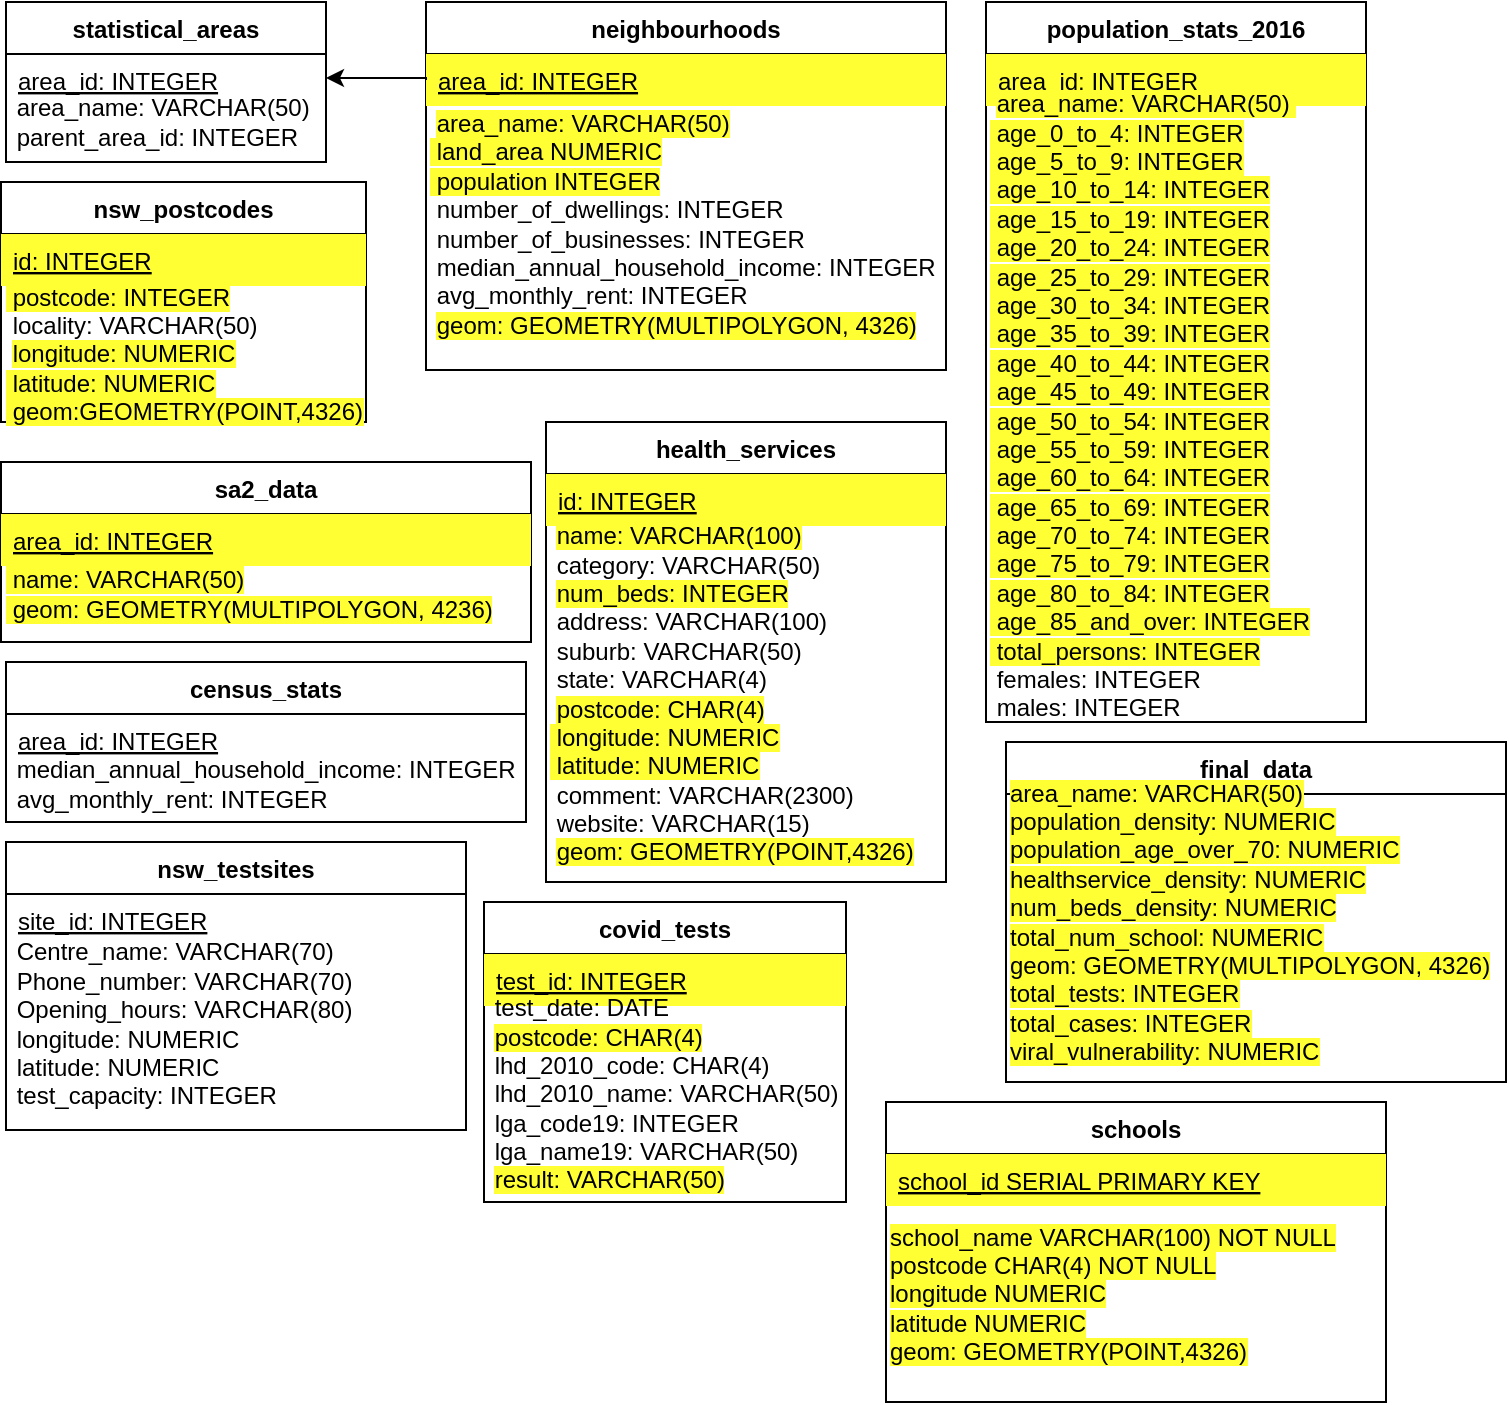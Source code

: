 <mxfile version="13.1.3" type="device"><diagram id="C5RBs43oDa-KdzZeNtuy" name="Page-1"><mxGraphModel dx="1422" dy="772" grid="1" gridSize="10" guides="1" tooltips="1" connect="1" arrows="1" fold="1" page="1" pageScale="1" pageWidth="827" pageHeight="1169" math="0" shadow="0"><root><mxCell id="WIyWlLk6GJQsqaUBKTNV-0"/><mxCell id="WIyWlLk6GJQsqaUBKTNV-1" parent="WIyWlLk6GJQsqaUBKTNV-0"/><mxCell id="zkfFHV4jXpPFQw0GAbJ--0" value="statistical_areas" style="swimlane;fontStyle=1;align=center;verticalAlign=top;childLayout=stackLayout;horizontal=1;startSize=26;horizontalStack=0;resizeParent=1;resizeLast=0;collapsible=1;marginBottom=0;rounded=0;shadow=0;strokeWidth=1;fillColor=none;" parent="WIyWlLk6GJQsqaUBKTNV-1" vertex="1"><mxGeometry x="50" y="80" width="160" height="80" as="geometry"><mxRectangle x="230" y="140" width="160" height="26" as="alternateBounds"/></mxGeometry></mxCell><mxCell id="419kHTvfalLjj1XUldMX-10" value="area_id: INTEGER" style="text;align=left;verticalAlign=top;spacingLeft=4;spacingRight=4;overflow=hidden;rotatable=0;points=[[0,0.5],[1,0.5]];portConstraint=eastwest;fillColor=none;fontStyle=4;" parent="zkfFHV4jXpPFQw0GAbJ--0" vertex="1"><mxGeometry y="26" width="160" height="24" as="geometry"/></mxCell><mxCell id="419kHTvfalLjj1XUldMX-17" value="&amp;nbsp;area_name: VARCHAR(50)&lt;br&gt;&amp;nbsp;parent_area_id: INTEGER" style="text;html=1;strokeColor=none;fillColor=none;align=left;verticalAlign=middle;whiteSpace=wrap;rounded=0;fontColor=#000000;" parent="WIyWlLk6GJQsqaUBKTNV-1" vertex="1"><mxGeometry x="50" y="131" width="160" height="18" as="geometry"/></mxCell><mxCell id="zkfFHV4jXpPFQw0GAbJ--6" value="neighbourhoods" style="swimlane;fontStyle=1;align=center;verticalAlign=top;childLayout=stackLayout;horizontal=1;startSize=26;horizontalStack=0;resizeParent=1;resizeLast=0;collapsible=1;marginBottom=0;rounded=0;shadow=0;strokeWidth=1;fillColor=none;" parent="WIyWlLk6GJQsqaUBKTNV-1" vertex="1"><mxGeometry x="260" y="80" width="260" height="184" as="geometry"><mxRectangle x="130" y="380" width="160" height="26" as="alternateBounds"/></mxGeometry></mxCell><mxCell id="zkfFHV4jXpPFQw0GAbJ--7" value="area_id: INTEGER" style="text;align=left;verticalAlign=top;spacingLeft=4;spacingRight=4;overflow=hidden;rotatable=0;points=[[0,0.5],[1,0.5]];portConstraint=eastwest;fillColor=#FFFF33;fontStyle=4" parent="zkfFHV4jXpPFQw0GAbJ--6" vertex="1"><mxGeometry y="26" width="260" height="26" as="geometry"/></mxCell><mxCell id="419kHTvfalLjj1XUldMX-19" value="&amp;nbsp;&lt;span style=&quot;background-color: rgb(255 , 255 , 51)&quot;&gt;area_name: VARCHAR(50)&lt;br&gt;&amp;nbsp;land_area NUMERIC&lt;br&gt;&amp;nbsp;population INTEGER&lt;/span&gt;&lt;br&gt;&amp;nbsp;number_of_dwellings: INTEGER&lt;br&gt;&amp;nbsp;number_of_businesses: INTEGER&lt;br&gt;&amp;nbsp;median_annual_household_income: INTEGER&lt;br&gt;&amp;nbsp;avg_monthly_rent: INTEGER&lt;br&gt;&amp;nbsp;&lt;span style=&quot;background-color: rgb(255 , 255 , 51)&quot;&gt;geom: GEOMETRY(MULTIPOLYGON, 4326)&lt;/span&gt;" style="text;html=1;strokeColor=none;fillColor=none;align=left;verticalAlign=middle;whiteSpace=wrap;rounded=0;fontColor=#000000;" parent="zkfFHV4jXpPFQw0GAbJ--6" vertex="1"><mxGeometry y="52" width="260" height="118" as="geometry"/></mxCell><mxCell id="419kHTvfalLjj1XUldMX-2" value="nsw_postcodes" style="swimlane;fontStyle=1;align=center;verticalAlign=top;childLayout=stackLayout;horizontal=1;startSize=26;horizontalStack=0;resizeParent=1;resizeLast=0;collapsible=1;marginBottom=0;rounded=0;shadow=0;strokeWidth=1;fillColor=none;" parent="WIyWlLk6GJQsqaUBKTNV-1" vertex="1"><mxGeometry x="47.5" y="170" width="182.5" height="120" as="geometry"><mxRectangle x="340" y="380" width="170" height="26" as="alternateBounds"/></mxGeometry></mxCell><mxCell id="419kHTvfalLjj1XUldMX-3" value="id: INTEGER" style="text;align=left;verticalAlign=top;spacingLeft=4;spacingRight=4;overflow=hidden;rotatable=0;points=[[0,0.5],[1,0.5]];portConstraint=eastwest;fillColor=#FFFF33;fontColor=#000000;fontStyle=4" parent="419kHTvfalLjj1XUldMX-2" vertex="1"><mxGeometry y="26" width="182.5" height="26" as="geometry"/></mxCell><mxCell id="419kHTvfalLjj1XUldMX-22" value="&lt;span style=&quot;background-color: rgb(255 , 255 , 51)&quot;&gt;&amp;nbsp;postcode: INTEGER&lt;/span&gt;&lt;br&gt;&amp;nbsp;locality: VARCHAR(50)&lt;br&gt;&amp;nbsp;&lt;span style=&quot;background-color: rgb(255 , 255 , 51)&quot;&gt;longitude: NUMERIC&lt;br&gt;&amp;nbsp;latitude: NUMERIC&lt;br&gt;&amp;nbsp;geom:GEOMETRY(POINT,4326)&lt;/span&gt;" style="text;html=1;strokeColor=none;fillColor=none;align=left;verticalAlign=middle;whiteSpace=wrap;rounded=0;fontColor=#000000;" parent="419kHTvfalLjj1XUldMX-2" vertex="1"><mxGeometry y="52" width="182.5" height="68" as="geometry"/></mxCell><mxCell id="bS4pLBUIb_jC-B2uSjRx-0" style="edgeStyle=orthogonalEdgeStyle;rounded=0;orthogonalLoop=1;jettySize=auto;html=1;exitX=0;exitY=0.5;exitDx=0;exitDy=0;entryX=1;entryY=0.5;entryDx=0;entryDy=0;" parent="WIyWlLk6GJQsqaUBKTNV-1" source="zkfFHV4jXpPFQw0GAbJ--7" target="419kHTvfalLjj1XUldMX-10" edge="1"><mxGeometry relative="1" as="geometry"><Array as="points"><mxPoint x="260" y="118"/></Array></mxGeometry></mxCell><mxCell id="419kHTvfalLjj1XUldMX-4" value="nsw_testsites" style="swimlane;fontStyle=1;align=center;verticalAlign=top;childLayout=stackLayout;horizontal=1;startSize=26;horizontalStack=0;resizeParent=1;resizeLast=0;collapsible=1;marginBottom=0;rounded=0;shadow=0;strokeWidth=1;fillColor=none;" parent="WIyWlLk6GJQsqaUBKTNV-1" vertex="1"><mxGeometry x="50" y="500" width="230" height="144" as="geometry"><mxRectangle x="340" y="380" width="170" height="26" as="alternateBounds"/></mxGeometry></mxCell><mxCell id="419kHTvfalLjj1XUldMX-5" value="site_id: INTEGER" style="text;align=left;verticalAlign=top;spacingLeft=4;spacingRight=4;overflow=hidden;rotatable=0;points=[[0,0.5],[1,0.5]];portConstraint=eastwest;fillColor=none;fontStyle=4" parent="419kHTvfalLjj1XUldMX-4" vertex="1"><mxGeometry y="26" width="230" height="26" as="geometry"/></mxCell><mxCell id="419kHTvfalLjj1XUldMX-23" value="&amp;nbsp;Centre_name: VARCHAR(70)&lt;br&gt;&amp;nbsp;Phone_number: VARCHAR(70)&lt;br&gt;&amp;nbsp;Opening_hours: VARCHAR(80)&lt;br&gt;&amp;nbsp;longitude: NUMERIC&lt;br&gt;&amp;nbsp;latitude: NUMERIC&lt;br&gt;&amp;nbsp;test_capacity: INTEGER" style="text;html=1;strokeColor=none;fillColor=none;align=left;verticalAlign=middle;whiteSpace=wrap;rounded=0;fontColor=#000000;" parent="419kHTvfalLjj1XUldMX-4" vertex="1"><mxGeometry y="52" width="230" height="78" as="geometry"/></mxCell><mxCell id="zkfFHV4jXpPFQw0GAbJ--13" value="census_stats" style="swimlane;fontStyle=1;align=center;verticalAlign=top;childLayout=stackLayout;horizontal=1;startSize=26;horizontalStack=0;resizeParent=1;resizeLast=0;collapsible=1;marginBottom=0;rounded=0;shadow=0;strokeWidth=1;movable=1;resizable=1;rotatable=1;deletable=1;editable=1;connectable=1;fillColor=none;" parent="WIyWlLk6GJQsqaUBKTNV-1" vertex="1"><mxGeometry x="50" y="410" width="260" height="80" as="geometry"><mxRectangle x="340" y="380" width="170" height="26" as="alternateBounds"/></mxGeometry></mxCell><mxCell id="zkfFHV4jXpPFQw0GAbJ--14" value="area_id: INTEGER" style="text;align=left;verticalAlign=top;spacingLeft=4;spacingRight=4;overflow=hidden;rotatable=0;points=[[0,0.5],[1,0.5]];portConstraint=eastwest;fillColor=none;fontStyle=4" parent="zkfFHV4jXpPFQw0GAbJ--13" vertex="1"><mxGeometry y="26" width="260" height="26" as="geometry"/></mxCell><mxCell id="419kHTvfalLjj1XUldMX-12" value="&amp;nbsp;median_annual_household_income: INTEGER&lt;br&gt;&amp;nbsp;avg_monthly_rent: INTEGER" style="text;html=1;strokeColor=none;fillColor=none;align=left;verticalAlign=middle;whiteSpace=wrap;rounded=0;fontColor=#000000;" parent="zkfFHV4jXpPFQw0GAbJ--13" vertex="1"><mxGeometry y="52" width="260" height="18" as="geometry"/></mxCell><mxCell id="419kHTvfalLjj1XUldMX-8" value="sa2_data" style="swimlane;fontStyle=1;align=center;verticalAlign=top;childLayout=stackLayout;horizontal=1;startSize=26;horizontalStack=0;resizeParent=1;resizeLast=0;collapsible=1;marginBottom=0;rounded=0;shadow=0;strokeWidth=1;fillColor=none;" parent="WIyWlLk6GJQsqaUBKTNV-1" vertex="1"><mxGeometry x="47.5" y="310" width="265" height="90" as="geometry"><mxRectangle x="340" y="380" width="170" height="26" as="alternateBounds"/></mxGeometry></mxCell><mxCell id="419kHTvfalLjj1XUldMX-9" value="area_id: INTEGER" style="text;align=left;verticalAlign=top;spacingLeft=4;spacingRight=4;overflow=hidden;rotatable=0;points=[[0,0.5],[1,0.5]];portConstraint=eastwest;fillColor=#FFFF33;fontStyle=4" parent="419kHTvfalLjj1XUldMX-8" vertex="1"><mxGeometry y="26" width="265" height="26" as="geometry"/></mxCell><mxCell id="419kHTvfalLjj1XUldMX-25" value="&lt;span style=&quot;background-color: rgb(255 , 255 , 51)&quot;&gt;&amp;nbsp;name: VARCHAR(50)&lt;br&gt;&amp;nbsp;geom: GEOMETRY(MULTIPOLYGON, 4236)&lt;/span&gt;" style="text;html=1;strokeColor=none;fillColor=none;align=left;verticalAlign=middle;whiteSpace=wrap;rounded=0;fontColor=#000000;" parent="419kHTvfalLjj1XUldMX-8" vertex="1"><mxGeometry y="52" width="265" height="28" as="geometry"/></mxCell><mxCell id="419kHTvfalLjj1XUldMX-0" value="health_services" style="swimlane;fontStyle=1;align=center;verticalAlign=top;childLayout=stackLayout;horizontal=1;startSize=26;horizontalStack=0;resizeParent=1;resizeLast=0;collapsible=1;marginBottom=0;rounded=0;shadow=0;strokeWidth=1;fillColor=none;" parent="WIyWlLk6GJQsqaUBKTNV-1" vertex="1"><mxGeometry x="320" y="290" width="200" height="230" as="geometry"><mxRectangle x="340" y="380" width="170" height="26" as="alternateBounds"/></mxGeometry></mxCell><mxCell id="419kHTvfalLjj1XUldMX-1" value="id: INTEGER" style="text;align=left;verticalAlign=top;spacingLeft=4;spacingRight=4;overflow=hidden;rotatable=0;points=[[0,0.5],[1,0.5]];portConstraint=eastwest;fillColor=#FFFF33;fontStyle=4" parent="419kHTvfalLjj1XUldMX-0" vertex="1"><mxGeometry y="26" width="200" height="26" as="geometry"/></mxCell><mxCell id="419kHTvfalLjj1XUldMX-21" value="&amp;nbsp;&lt;span style=&quot;background-color: rgb(255 , 255 , 51)&quot;&gt;name: VARCHAR(100)&lt;/span&gt;&lt;br&gt;&amp;nbsp;category: VARCHAR(50)&lt;br&gt;&amp;nbsp;&lt;span style=&quot;background-color: rgb(255 , 255 , 51)&quot;&gt;num_beds: INTEGER&lt;/span&gt;&lt;br&gt;&amp;nbsp;address: VARCHAR(100)&lt;br&gt;&amp;nbsp;suburb: VARCHAR(50)&lt;br&gt;&amp;nbsp;state: VARCHAR(4)&lt;br&gt;&amp;nbsp;&lt;span style=&quot;background-color: rgb(255 , 255 , 51)&quot;&gt;postcode: CHAR(4)&lt;br&gt;&amp;nbsp;longitude: NUMERIC&lt;br&gt;&amp;nbsp;latitude: NUMERIC&lt;/span&gt;&lt;br&gt;&amp;nbsp;comment: VARCHAR(2300)&lt;br&gt;&amp;nbsp;website: VARCHAR(15)&lt;br&gt;&amp;nbsp;&lt;span style=&quot;background-color: rgb(255 , 255 , 51)&quot;&gt;geom: GEOMETRY(POINT,4326)&lt;/span&gt;" style="text;html=1;strokeColor=none;fillColor=none;align=left;verticalAlign=middle;whiteSpace=wrap;rounded=0;fontColor=#000000;" parent="WIyWlLk6GJQsqaUBKTNV-1" vertex="1"><mxGeometry x="320" y="352" width="240" height="148" as="geometry"/></mxCell><mxCell id="zkfFHV4jXpPFQw0GAbJ--17" value="population_stats_2016" style="swimlane;fontStyle=1;align=center;verticalAlign=top;childLayout=stackLayout;horizontal=1;startSize=26;horizontalStack=0;resizeParent=1;resizeLast=0;collapsible=1;marginBottom=0;rounded=0;shadow=0;strokeWidth=1;fillColor=none;" parent="WIyWlLk6GJQsqaUBKTNV-1" vertex="1"><mxGeometry x="540" y="80" width="190" height="360" as="geometry"><mxRectangle x="550" y="140" width="160" height="26" as="alternateBounds"/></mxGeometry></mxCell><mxCell id="zkfFHV4jXpPFQw0GAbJ--18" value="area_id: INTEGER" style="text;align=left;verticalAlign=top;spacingLeft=4;spacingRight=4;overflow=hidden;rotatable=0;points=[[0,0.5],[1,0.5]];portConstraint=eastwest;fillColor=#FFFF33;fontStyle=4" parent="zkfFHV4jXpPFQw0GAbJ--17" vertex="1"><mxGeometry y="26" width="190" height="26" as="geometry"/></mxCell><mxCell id="419kHTvfalLjj1XUldMX-18" value="&amp;nbsp;&lt;span style=&quot;background-color: rgb(255 , 255 , 51)&quot;&gt;area_name: VARCHAR(50)&amp;nbsp;&lt;br&gt;&amp;nbsp;age_0_to_4: INTEGER&lt;br&gt;&amp;nbsp;age_5_to_9: INTEGER&lt;br&gt;&amp;nbsp;age_10_to_14: INTEGER&lt;br&gt;&amp;nbsp;age_15_to_19: INTEGER&lt;br&gt;&amp;nbsp;age_20_to_24: INTEGER&lt;br&gt;&amp;nbsp;age_25_to_29: INTEGER&lt;br&gt;&amp;nbsp;age_30_to_34: INTEGER&lt;br&gt;&amp;nbsp;age_35_to_39: INTEGER&lt;br&gt;&amp;nbsp;age_40_to_44: INTEGER&lt;br&gt;&amp;nbsp;age_45_to_49: INTEGER&lt;br&gt;&amp;nbsp;age_50_to_54: INTEGER&lt;br&gt;&amp;nbsp;age_55_to_59: INTEGER&lt;br&gt;&amp;nbsp;age_60_to_64: INTEGER&lt;br&gt;&amp;nbsp;age_65_to_69: INTEGER&lt;br&gt;&amp;nbsp;age_70_to_74: INTEGER&lt;br&gt;&amp;nbsp;age_75_to_79: INTEGER&lt;br&gt;&amp;nbsp;age_80_to_84: INTEGER&lt;br&gt;&amp;nbsp;age_85_and_over: INTEGER&lt;br&gt;&amp;nbsp;total_persons: INTEGER&lt;/span&gt;&lt;br&gt;&amp;nbsp;females: INTEGER&lt;br&gt;&amp;nbsp;males: INTEGER" style="text;html=1;strokeColor=none;fillColor=none;align=left;verticalAlign=middle;whiteSpace=wrap;rounded=0;fontColor=#000000;" parent="zkfFHV4jXpPFQw0GAbJ--17" vertex="1"><mxGeometry y="52" width="190" height="300" as="geometry"/></mxCell><mxCell id="419kHTvfalLjj1XUldMX-6" value="covid_tests" style="swimlane;fontStyle=1;align=center;verticalAlign=top;childLayout=stackLayout;horizontal=1;startSize=26;horizontalStack=0;resizeParent=1;resizeLast=0;collapsible=1;marginBottom=0;rounded=0;shadow=0;strokeWidth=1;" parent="WIyWlLk6GJQsqaUBKTNV-1" vertex="1"><mxGeometry x="289" y="530" width="181" height="150" as="geometry"><mxRectangle x="340" y="380" width="170" height="26" as="alternateBounds"/></mxGeometry></mxCell><mxCell id="419kHTvfalLjj1XUldMX-7" value="test_id: INTEGER" style="text;align=left;verticalAlign=top;spacingLeft=4;spacingRight=4;overflow=hidden;rotatable=0;points=[[0,0.5],[1,0.5]];portConstraint=eastwest;fillColor=#FFFF33;fontStyle=4" parent="419kHTvfalLjj1XUldMX-6" vertex="1"><mxGeometry y="26" width="181" height="26" as="geometry"/></mxCell><mxCell id="419kHTvfalLjj1XUldMX-24" value="&amp;nbsp;test_date: DATE&lt;br&gt;&amp;nbsp;&lt;span style=&quot;background-color: rgb(255 , 255 , 51)&quot;&gt;postcode: CHAR(4)&lt;/span&gt;&lt;br&gt;&amp;nbsp;lhd_2010_code: CHAR(4)&lt;br&gt;&amp;nbsp;lhd_2010_name: VARCHAR(50)&lt;br&gt;&amp;nbsp;lga_code19: INTEGER&lt;br&gt;&amp;nbsp;lga_name19: VARCHAR(50)&lt;br&gt;&amp;nbsp;&lt;span style=&quot;background-color: rgb(255 , 255 , 51)&quot;&gt;result: VARCHAR(50)&lt;/span&gt;" style="text;html=1;strokeColor=none;fillColor=none;align=left;verticalAlign=middle;whiteSpace=wrap;rounded=0;fontColor=#000000;" parent="419kHTvfalLjj1XUldMX-6" vertex="1"><mxGeometry y="52" width="181" height="88" as="geometry"/></mxCell><mxCell id="PChESnzSHdHeLF2yXABj-0" value="final_data" style="swimlane;fontStyle=1;align=center;verticalAlign=top;childLayout=stackLayout;horizontal=1;startSize=26;horizontalStack=0;resizeParent=1;resizeLast=0;collapsible=1;marginBottom=0;rounded=0;shadow=0;strokeWidth=1;" parent="WIyWlLk6GJQsqaUBKTNV-1" vertex="1"><mxGeometry x="550" y="450" width="250" height="170" as="geometry"><mxRectangle x="340" y="380" width="170" height="26" as="alternateBounds"/></mxGeometry></mxCell><mxCell id="PChESnzSHdHeLF2yXABj-2" value="&lt;span style=&quot;background-color: rgb(255 , 255 , 51)&quot;&gt;area_name: VARCHAR(50)&lt;br&gt;population_density: NUMERIC&lt;br&gt;population_age_over_70: NUMERIC&lt;br&gt;healthservice_density: NUMERIC&lt;br&gt;num_beds_density: NUMERIC&lt;br&gt;&lt;/span&gt;&lt;span style=&quot;background-color: rgb(255 , 255 , 51)&quot;&gt;total_num_school: NUMERIC&lt;/span&gt;&lt;span style=&quot;background-color: rgb(255 , 255 , 51)&quot;&gt;&lt;br&gt;geom: GEOMETRY(MULTIPOLYGON, 4326)&lt;br&gt;&lt;/span&gt;&lt;span style=&quot;background-color: rgb(255 , 255 , 51)&quot;&gt;total_tests: INTEGER&lt;/span&gt;&lt;span style=&quot;background-color: rgb(255 , 255 , 51)&quot;&gt;&lt;br&gt;total_cases: INTEGER&lt;br&gt;&lt;/span&gt;&lt;span style=&quot;background-color: rgb(255 , 255 , 51)&quot;&gt;viral_vulnerability: NUMERIC&lt;/span&gt;&lt;span style=&quot;background-color: rgb(255 , 255 , 51)&quot;&gt;&lt;br&gt;&lt;/span&gt;" style="text;html=1;strokeColor=none;fillColor=none;align=left;verticalAlign=middle;whiteSpace=wrap;rounded=0;fontColor=#000000;" parent="PChESnzSHdHeLF2yXABj-0" vertex="1"><mxGeometry y="26" width="250" height="128" as="geometry"/></mxCell><mxCell id="XP08SxPECz_7j6-7aAlv-0" value="schools" style="swimlane;fontStyle=1;align=center;verticalAlign=top;childLayout=stackLayout;horizontal=1;startSize=26;horizontalStack=0;resizeParent=1;resizeLast=0;collapsible=1;marginBottom=0;rounded=0;shadow=0;strokeWidth=1;" parent="WIyWlLk6GJQsqaUBKTNV-1" vertex="1"><mxGeometry x="490" y="630" width="250" height="150" as="geometry"><mxRectangle x="340" y="380" width="170" height="26" as="alternateBounds"/></mxGeometry></mxCell><mxCell id="XP08SxPECz_7j6-7aAlv-1" value="school_id SERIAL PRIMARY KEY" style="text;align=left;verticalAlign=top;spacingLeft=4;spacingRight=4;overflow=hidden;rotatable=0;points=[[0,0.5],[1,0.5]];portConstraint=eastwest;fillColor=#FFFF33;fontStyle=4" parent="XP08SxPECz_7j6-7aAlv-0" vertex="1"><mxGeometry y="26" width="250" height="26" as="geometry"/></mxCell><mxCell id="XP08SxPECz_7j6-7aAlv-2" value="&lt;div&gt;&lt;span style=&quot;background-color: rgb(255 , 255 , 51)&quot;&gt;&lt;span&gt;school_name VARCHAR(100) NOT NULL&lt;/span&gt;&lt;br&gt;&lt;/span&gt;&lt;/div&gt;&lt;div&gt;&lt;span style=&quot;background-color: rgb(255 , 255 , 51)&quot;&gt;&lt;span&gt;postcode CHAR(4) NOT NULL&lt;/span&gt;&lt;br&gt;&lt;/span&gt;&lt;/div&gt;&lt;div&gt;&lt;span style=&quot;background-color: rgb(255 , 255 , 51)&quot;&gt;longitude NUMERIC&lt;/span&gt;&lt;/div&gt;&lt;div&gt;&lt;span style=&quot;background-color: rgb(255 , 255 , 51)&quot;&gt;latitude NUMERIC&lt;/span&gt;&lt;/div&gt;&lt;div&gt;&lt;span style=&quot;background-color: rgb(255 , 255 , 51)&quot;&gt;geom: GEOMETRY(POINT,4326)&lt;/span&gt;&lt;/div&gt;" style="text;html=1;strokeColor=none;fillColor=none;align=left;verticalAlign=middle;whiteSpace=wrap;rounded=0;fontColor=#000000;" parent="XP08SxPECz_7j6-7aAlv-0" vertex="1"><mxGeometry y="52" width="250" height="88" as="geometry"/></mxCell></root></mxGraphModel></diagram></mxfile>
